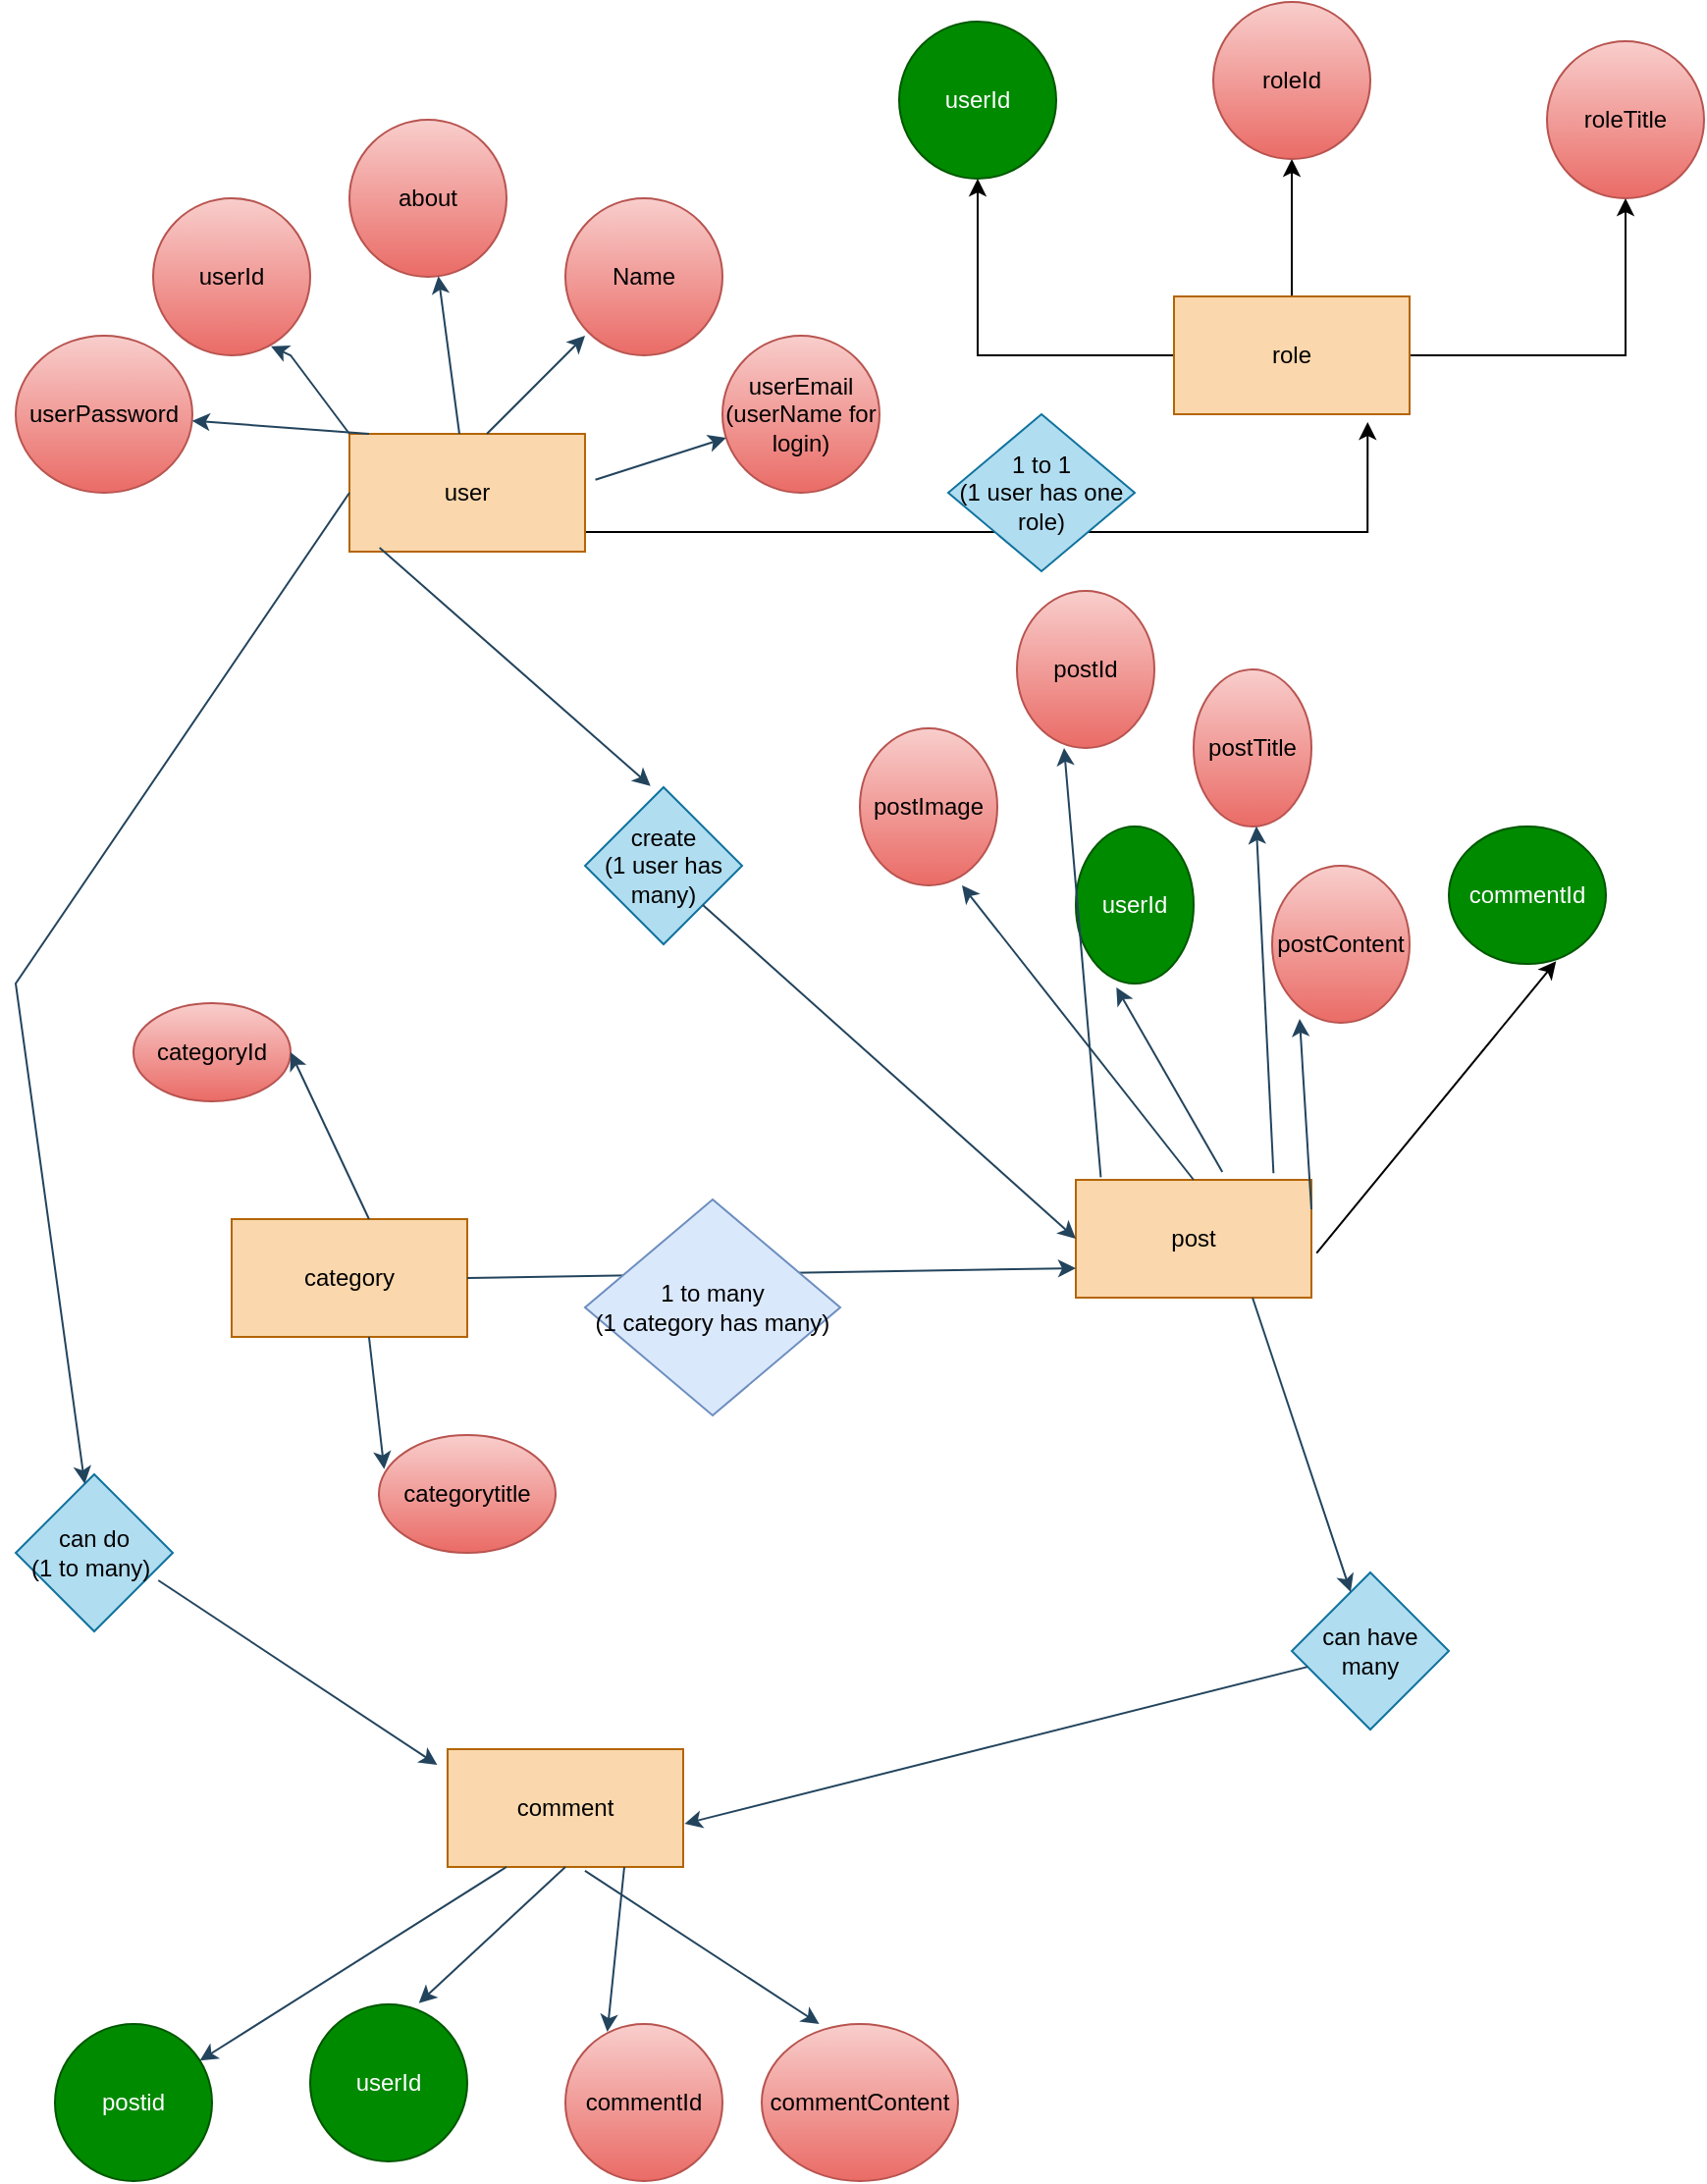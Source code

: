 <mxfile version="22.1.5" type="github">
  <diagram name="Page-1" id="lunTjhBo2XNUW96AfH5e">
    <mxGraphModel dx="794" dy="1554" grid="1" gridSize="10" guides="1" tooltips="1" connect="1" arrows="1" fold="1" page="1" pageScale="1" pageWidth="850" pageHeight="1100" math="0" shadow="0">
      <root>
        <mxCell id="0" />
        <mxCell id="1" parent="0" />
        <mxCell id="pUjE_sgsByX1yygRpAxe-14" style="edgeStyle=orthogonalEdgeStyle;rounded=0;orthogonalLoop=1;jettySize=auto;html=1;entryX=0.822;entryY=1.067;entryDx=0;entryDy=0;entryPerimeter=0;" edge="1" parent="1" source="tinJQ0OD1YB2o_1JhMgv-1" target="pUjE_sgsByX1yygRpAxe-5">
          <mxGeometry relative="1" as="geometry">
            <mxPoint x="760" y="220" as="targetPoint" />
            <Array as="points">
              <mxPoint x="709" y="210" />
            </Array>
          </mxGeometry>
        </mxCell>
        <mxCell id="tinJQ0OD1YB2o_1JhMgv-1" value="user" style="rounded=0;whiteSpace=wrap;html=1;fillColor=#fad7ac;strokeColor=#b46504;labelBackgroundColor=none;" parent="1" vertex="1">
          <mxGeometry x="190" y="160" width="120" height="60" as="geometry" />
        </mxCell>
        <mxCell id="tinJQ0OD1YB2o_1JhMgv-2" value="userId" style="ellipse;whiteSpace=wrap;html=1;labelBackgroundColor=none;fillColor=#f8cecc;strokeColor=#b85450;gradientColor=#ea6b66;" parent="1" vertex="1">
          <mxGeometry x="90" y="40" width="80" height="80" as="geometry" />
        </mxCell>
        <mxCell id="tinJQ0OD1YB2o_1JhMgv-3" value="Name" style="ellipse;whiteSpace=wrap;html=1;labelBackgroundColor=none;fillColor=#f8cecc;strokeColor=#b85450;gradientColor=#ea6b66;" parent="1" vertex="1">
          <mxGeometry x="300" y="40" width="80" height="80" as="geometry" />
        </mxCell>
        <mxCell id="tinJQ0OD1YB2o_1JhMgv-4" value="userPassword" style="ellipse;whiteSpace=wrap;html=1;labelBackgroundColor=none;fillColor=#f8cecc;strokeColor=#b85450;gradientColor=#ea6b66;" parent="1" vertex="1">
          <mxGeometry x="20" y="110" width="90" height="80" as="geometry" />
        </mxCell>
        <mxCell id="tinJQ0OD1YB2o_1JhMgv-7" value="about" style="ellipse;whiteSpace=wrap;html=1;labelBackgroundColor=none;fillColor=#f8cecc;strokeColor=#b85450;gradientColor=#ea6b66;" parent="1" vertex="1">
          <mxGeometry x="190" width="80" height="80" as="geometry" />
        </mxCell>
        <mxCell id="tinJQ0OD1YB2o_1JhMgv-8" value="userEmail&lt;br&gt;(userName for login)" style="ellipse;whiteSpace=wrap;html=1;labelBackgroundColor=none;fillColor=#f8cecc;strokeColor=#b85450;gradientColor=#ea6b66;" parent="1" vertex="1">
          <mxGeometry x="380" y="110" width="80" height="80" as="geometry" />
        </mxCell>
        <mxCell id="tinJQ0OD1YB2o_1JhMgv-10" value="" style="endArrow=classic;html=1;rounded=0;labelBackgroundColor=none;strokeColor=#23445D;fontColor=default;" parent="1" edge="1">
          <mxGeometry width="50" height="50" relative="1" as="geometry">
            <mxPoint x="260" y="160" as="sourcePoint" />
            <mxPoint x="310" y="110" as="targetPoint" />
          </mxGeometry>
        </mxCell>
        <mxCell id="tinJQ0OD1YB2o_1JhMgv-11" value="" style="endArrow=classic;html=1;rounded=0;exitX=1.044;exitY=0.389;exitDx=0;exitDy=0;exitPerimeter=0;labelBackgroundColor=none;strokeColor=#23445D;fontColor=default;" parent="1" source="tinJQ0OD1YB2o_1JhMgv-1" target="tinJQ0OD1YB2o_1JhMgv-8" edge="1">
          <mxGeometry width="50" height="50" relative="1" as="geometry">
            <mxPoint x="310" y="210" as="sourcePoint" />
            <mxPoint x="360" y="160" as="targetPoint" />
          </mxGeometry>
        </mxCell>
        <mxCell id="tinJQ0OD1YB2o_1JhMgv-12" value="" style="endArrow=classic;html=1;rounded=0;labelBackgroundColor=none;strokeColor=#23445D;fontColor=default;" parent="1" target="tinJQ0OD1YB2o_1JhMgv-4" edge="1">
          <mxGeometry width="50" height="50" relative="1" as="geometry">
            <mxPoint x="200" y="160" as="sourcePoint" />
            <mxPoint x="250" y="110" as="targetPoint" />
          </mxGeometry>
        </mxCell>
        <mxCell id="tinJQ0OD1YB2o_1JhMgv-13" value="" style="endArrow=classic;html=1;rounded=0;labelBackgroundColor=none;strokeColor=#23445D;fontColor=default;" parent="1" source="tinJQ0OD1YB2o_1JhMgv-1" target="tinJQ0OD1YB2o_1JhMgv-7" edge="1">
          <mxGeometry width="50" height="50" relative="1" as="geometry">
            <mxPoint x="250" y="270" as="sourcePoint" />
            <mxPoint x="250" y="290.711" as="targetPoint" />
          </mxGeometry>
        </mxCell>
        <mxCell id="tinJQ0OD1YB2o_1JhMgv-15" value="" style="endArrow=classic;html=1;rounded=0;entryX=0.75;entryY=0.942;entryDx=0;entryDy=0;entryPerimeter=0;labelBackgroundColor=none;strokeColor=#23445D;fontColor=default;" parent="1" target="tinJQ0OD1YB2o_1JhMgv-2" edge="1">
          <mxGeometry width="50" height="50" relative="1" as="geometry">
            <mxPoint x="190" y="160" as="sourcePoint" />
            <mxPoint x="170" y="90" as="targetPoint" />
            <Array as="points">
              <mxPoint x="160" y="120" />
            </Array>
          </mxGeometry>
        </mxCell>
        <mxCell id="tinJQ0OD1YB2o_1JhMgv-16" value="post" style="rounded=0;whiteSpace=wrap;html=1;fillColor=#fad7ac;strokeColor=#b46504;labelBackgroundColor=none;" parent="1" vertex="1">
          <mxGeometry x="560" y="540" width="120" height="60" as="geometry" />
        </mxCell>
        <mxCell id="tinJQ0OD1YB2o_1JhMgv-17" value="postId" style="ellipse;whiteSpace=wrap;html=1;labelBackgroundColor=none;fillColor=#f8cecc;strokeColor=#b85450;gradientColor=#ea6b66;" parent="1" vertex="1">
          <mxGeometry x="530" y="240" width="70" height="80" as="geometry" />
        </mxCell>
        <mxCell id="tinJQ0OD1YB2o_1JhMgv-18" value="postImage" style="ellipse;whiteSpace=wrap;html=1;labelBackgroundColor=none;fillColor=#f8cecc;strokeColor=#b85450;gradientColor=#ea6b66;" parent="1" vertex="1">
          <mxGeometry x="450" y="310" width="70" height="80" as="geometry" />
        </mxCell>
        <mxCell id="tinJQ0OD1YB2o_1JhMgv-20" value="userId" style="ellipse;whiteSpace=wrap;html=1;labelBackgroundColor=none;fillColor=#008a00;strokeColor=#005700;fontColor=#ffffff;" parent="1" vertex="1">
          <mxGeometry x="560" y="360" width="60" height="80" as="geometry" />
        </mxCell>
        <mxCell id="tinJQ0OD1YB2o_1JhMgv-21" value="postTitle" style="ellipse;whiteSpace=wrap;html=1;labelBackgroundColor=none;fillColor=#f8cecc;strokeColor=#b85450;gradientColor=#ea6b66;" parent="1" vertex="1">
          <mxGeometry x="620" y="280" width="60" height="80" as="geometry" />
        </mxCell>
        <mxCell id="tinJQ0OD1YB2o_1JhMgv-22" value="postContent" style="ellipse;whiteSpace=wrap;html=1;labelBackgroundColor=none;fillColor=#f8cecc;strokeColor=#b85450;gradientColor=#ea6b66;" parent="1" vertex="1">
          <mxGeometry x="660" y="380" width="70" height="80" as="geometry" />
        </mxCell>
        <mxCell id="tinJQ0OD1YB2o_1JhMgv-24" value="" style="endArrow=classic;html=1;rounded=0;exitX=0.106;exitY=-0.022;exitDx=0;exitDy=0;exitPerimeter=0;entryX=0.343;entryY=1;entryDx=0;entryDy=0;entryPerimeter=0;labelBackgroundColor=none;strokeColor=#23445D;fontColor=default;" parent="1" source="tinJQ0OD1YB2o_1JhMgv-16" target="tinJQ0OD1YB2o_1JhMgv-17" edge="1">
          <mxGeometry width="50" height="50" relative="1" as="geometry">
            <mxPoint x="380" y="480" as="sourcePoint" />
            <mxPoint x="430" y="430" as="targetPoint" />
          </mxGeometry>
        </mxCell>
        <mxCell id="tinJQ0OD1YB2o_1JhMgv-25" value="" style="endArrow=classic;html=1;rounded=0;entryX=0.344;entryY=1.025;entryDx=0;entryDy=0;entryPerimeter=0;exitX=0.622;exitY=-0.067;exitDx=0;exitDy=0;exitPerimeter=0;labelBackgroundColor=none;strokeColor=#23445D;fontColor=default;" parent="1" source="tinJQ0OD1YB2o_1JhMgv-16" target="tinJQ0OD1YB2o_1JhMgv-20" edge="1">
          <mxGeometry width="50" height="50" relative="1" as="geometry">
            <mxPoint x="420" y="400" as="sourcePoint" />
            <mxPoint x="470" y="350" as="targetPoint" />
          </mxGeometry>
        </mxCell>
        <mxCell id="tinJQ0OD1YB2o_1JhMgv-26" value="" style="endArrow=classic;html=1;rounded=0;exitX=0.839;exitY=-0.056;exitDx=0;exitDy=0;exitPerimeter=0;labelBackgroundColor=none;strokeColor=#23445D;fontColor=default;" parent="1" source="tinJQ0OD1YB2o_1JhMgv-16" target="tinJQ0OD1YB2o_1JhMgv-21" edge="1">
          <mxGeometry width="50" height="50" relative="1" as="geometry">
            <mxPoint x="480" y="410" as="sourcePoint" />
            <mxPoint x="530" y="360" as="targetPoint" />
          </mxGeometry>
        </mxCell>
        <mxCell id="tinJQ0OD1YB2o_1JhMgv-27" value="" style="endArrow=classic;html=1;rounded=0;entryX=0.743;entryY=1;entryDx=0;entryDy=0;entryPerimeter=0;exitX=0.5;exitY=0;exitDx=0;exitDy=0;labelBackgroundColor=none;strokeColor=#23445D;fontColor=default;" parent="1" source="tinJQ0OD1YB2o_1JhMgv-16" target="tinJQ0OD1YB2o_1JhMgv-18" edge="1">
          <mxGeometry width="50" height="50" relative="1" as="geometry">
            <mxPoint x="240" y="430" as="sourcePoint" />
            <mxPoint x="290" y="380" as="targetPoint" />
          </mxGeometry>
        </mxCell>
        <mxCell id="tinJQ0OD1YB2o_1JhMgv-28" value="" style="endArrow=classic;html=1;rounded=0;exitX=1;exitY=0.25;exitDx=0;exitDy=0;entryX=0.2;entryY=0.975;entryDx=0;entryDy=0;entryPerimeter=0;labelBackgroundColor=none;strokeColor=#23445D;fontColor=default;" parent="1" source="tinJQ0OD1YB2o_1JhMgv-16" target="tinJQ0OD1YB2o_1JhMgv-22" edge="1">
          <mxGeometry width="50" height="50" relative="1" as="geometry">
            <mxPoint x="590" y="420" as="sourcePoint" />
            <mxPoint x="640" y="370" as="targetPoint" />
          </mxGeometry>
        </mxCell>
        <mxCell id="tinJQ0OD1YB2o_1JhMgv-29" value="create&lt;br&gt;(1 user has many)" style="rhombus;whiteSpace=wrap;html=1;labelBackgroundColor=none;fillColor=#b1ddf0;strokeColor=#10739e;" parent="1" vertex="1">
          <mxGeometry x="310" y="340" width="80" height="80" as="geometry" />
        </mxCell>
        <mxCell id="tinJQ0OD1YB2o_1JhMgv-30" value="" style="endArrow=classic;html=1;rounded=0;entryX=0.417;entryY=-0.008;entryDx=0;entryDy=0;entryPerimeter=0;labelBackgroundColor=none;strokeColor=#23445D;fontColor=default;exitX=0.128;exitY=0.967;exitDx=0;exitDy=0;exitPerimeter=0;" parent="1" source="tinJQ0OD1YB2o_1JhMgv-1" target="tinJQ0OD1YB2o_1JhMgv-29" edge="1">
          <mxGeometry width="50" height="50" relative="1" as="geometry">
            <mxPoint x="250" y="260" as="sourcePoint" />
            <mxPoint x="180" y="290" as="targetPoint" />
            <Array as="points" />
          </mxGeometry>
        </mxCell>
        <mxCell id="tinJQ0OD1YB2o_1JhMgv-32" value="" style="endArrow=classic;html=1;rounded=0;exitX=1;exitY=1;exitDx=0;exitDy=0;entryX=0;entryY=0.5;entryDx=0;entryDy=0;labelBackgroundColor=none;strokeColor=#23445D;fontColor=default;" parent="1" source="tinJQ0OD1YB2o_1JhMgv-29" target="tinJQ0OD1YB2o_1JhMgv-16" edge="1">
          <mxGeometry width="50" height="50" relative="1" as="geometry">
            <mxPoint x="425" y="500" as="sourcePoint" />
            <mxPoint x="250" y="430" as="targetPoint" />
          </mxGeometry>
        </mxCell>
        <mxCell id="tinJQ0OD1YB2o_1JhMgv-41" value="comment" style="rounded=0;whiteSpace=wrap;html=1;strokeColor=#b46504;fillColor=#fad7ac;" parent="1" vertex="1">
          <mxGeometry x="240" y="830" width="120" height="60" as="geometry" />
        </mxCell>
        <mxCell id="tinJQ0OD1YB2o_1JhMgv-42" value="userId" style="ellipse;whiteSpace=wrap;html=1;strokeColor=#005700;fillColor=#008a00;fontColor=#ffffff;" parent="1" vertex="1">
          <mxGeometry x="170" y="960" width="80" height="80" as="geometry" />
        </mxCell>
        <mxCell id="tinJQ0OD1YB2o_1JhMgv-43" value="commentId" style="ellipse;whiteSpace=wrap;html=1;strokeColor=#b85450;fillColor=#f8cecc;gradientColor=#ea6b66;" parent="1" vertex="1">
          <mxGeometry x="300" y="970" width="80" height="80" as="geometry" />
        </mxCell>
        <mxCell id="tinJQ0OD1YB2o_1JhMgv-44" value="postid" style="ellipse;whiteSpace=wrap;html=1;strokeColor=#005700;fillColor=#008a00;fontColor=#ffffff;" parent="1" vertex="1">
          <mxGeometry x="40" y="970" width="80" height="80" as="geometry" />
        </mxCell>
        <mxCell id="tinJQ0OD1YB2o_1JhMgv-45" value="commentContent" style="ellipse;whiteSpace=wrap;html=1;strokeColor=#b85450;fillColor=#f8cecc;gradientColor=#ea6b66;" parent="1" vertex="1">
          <mxGeometry x="400" y="970" width="100" height="80" as="geometry" />
        </mxCell>
        <mxCell id="tinJQ0OD1YB2o_1JhMgv-46" value="" style="endArrow=classic;html=1;rounded=0;strokeColor=#23445D;entryX=0.267;entryY=0.05;entryDx=0;entryDy=0;entryPerimeter=0;exitX=0.75;exitY=1;exitDx=0;exitDy=0;" parent="1" source="tinJQ0OD1YB2o_1JhMgv-41" target="tinJQ0OD1YB2o_1JhMgv-43" edge="1">
          <mxGeometry width="50" height="50" relative="1" as="geometry">
            <mxPoint x="340" y="800" as="sourcePoint" />
            <mxPoint x="390" y="750" as="targetPoint" />
          </mxGeometry>
        </mxCell>
        <mxCell id="tinJQ0OD1YB2o_1JhMgv-48" value="" style="endArrow=classic;html=1;rounded=0;strokeColor=#23445D;exitX=0.5;exitY=1;exitDx=0;exitDy=0;entryX=0.692;entryY=-0.008;entryDx=0;entryDy=0;entryPerimeter=0;" parent="1" source="tinJQ0OD1YB2o_1JhMgv-41" target="tinJQ0OD1YB2o_1JhMgv-42" edge="1">
          <mxGeometry width="50" height="50" relative="1" as="geometry">
            <mxPoint x="340" y="800" as="sourcePoint" />
            <mxPoint x="390" y="750" as="targetPoint" />
          </mxGeometry>
        </mxCell>
        <mxCell id="tinJQ0OD1YB2o_1JhMgv-49" value="" style="endArrow=classic;html=1;rounded=0;strokeColor=#23445D;exitX=0.583;exitY=1.033;exitDx=0;exitDy=0;exitPerimeter=0;entryX=0.293;entryY=0;entryDx=0;entryDy=0;entryPerimeter=0;" parent="1" source="tinJQ0OD1YB2o_1JhMgv-41" target="tinJQ0OD1YB2o_1JhMgv-45" edge="1">
          <mxGeometry width="50" height="50" relative="1" as="geometry">
            <mxPoint x="340" y="800" as="sourcePoint" />
            <mxPoint x="390" y="750" as="targetPoint" />
          </mxGeometry>
        </mxCell>
        <mxCell id="tinJQ0OD1YB2o_1JhMgv-50" value="" style="endArrow=classic;html=1;rounded=0;strokeColor=#23445D;exitX=0.25;exitY=1;exitDx=0;exitDy=0;" parent="1" source="tinJQ0OD1YB2o_1JhMgv-41" target="tinJQ0OD1YB2o_1JhMgv-44" edge="1">
          <mxGeometry width="50" height="50" relative="1" as="geometry">
            <mxPoint x="340" y="800" as="sourcePoint" />
            <mxPoint x="390" y="750" as="targetPoint" />
          </mxGeometry>
        </mxCell>
        <mxCell id="tinJQ0OD1YB2o_1JhMgv-51" value="can do&lt;br&gt;(1 to many)&amp;nbsp;" style="rhombus;whiteSpace=wrap;html=1;strokeColor=#10739e;fillColor=#b1ddf0;" parent="1" vertex="1">
          <mxGeometry x="20" y="690" width="80" height="80" as="geometry" />
        </mxCell>
        <mxCell id="tinJQ0OD1YB2o_1JhMgv-52" value="can have&lt;br&gt;many" style="rhombus;whiteSpace=wrap;html=1;strokeColor=#10739e;fillColor=#b1ddf0;" parent="1" vertex="1">
          <mxGeometry x="670" y="740" width="80" height="80" as="geometry" />
        </mxCell>
        <mxCell id="tinJQ0OD1YB2o_1JhMgv-53" value="" style="endArrow=classic;html=1;rounded=0;strokeColor=#23445D;exitX=0.75;exitY=1;exitDx=0;exitDy=0;" parent="1" source="tinJQ0OD1YB2o_1JhMgv-16" target="tinJQ0OD1YB2o_1JhMgv-52" edge="1">
          <mxGeometry width="50" height="50" relative="1" as="geometry">
            <mxPoint x="550" y="620" as="sourcePoint" />
            <mxPoint x="600" y="570" as="targetPoint" />
          </mxGeometry>
        </mxCell>
        <mxCell id="tinJQ0OD1YB2o_1JhMgv-54" value="" style="endArrow=classic;html=1;rounded=0;strokeColor=#23445D;entryX=1.006;entryY=0.633;entryDx=0;entryDy=0;entryPerimeter=0;" parent="1" source="tinJQ0OD1YB2o_1JhMgv-52" target="tinJQ0OD1YB2o_1JhMgv-41" edge="1">
          <mxGeometry width="50" height="50" relative="1" as="geometry">
            <mxPoint x="340" y="700" as="sourcePoint" />
            <mxPoint x="390" y="650" as="targetPoint" />
          </mxGeometry>
        </mxCell>
        <mxCell id="tinJQ0OD1YB2o_1JhMgv-55" value="" style="endArrow=classic;html=1;rounded=0;strokeColor=#23445D;exitX=0.908;exitY=0.675;exitDx=0;exitDy=0;exitPerimeter=0;entryX=-0.044;entryY=0.133;entryDx=0;entryDy=0;entryPerimeter=0;" parent="1" source="tinJQ0OD1YB2o_1JhMgv-51" target="tinJQ0OD1YB2o_1JhMgv-41" edge="1">
          <mxGeometry width="50" height="50" relative="1" as="geometry">
            <mxPoint x="170" y="650" as="sourcePoint" />
            <mxPoint x="220" y="600" as="targetPoint" />
          </mxGeometry>
        </mxCell>
        <mxCell id="tinJQ0OD1YB2o_1JhMgv-56" value="" style="endArrow=classic;html=1;rounded=0;strokeColor=#23445D;exitX=0;exitY=0.5;exitDx=0;exitDy=0;" parent="1" source="tinJQ0OD1YB2o_1JhMgv-1" target="tinJQ0OD1YB2o_1JhMgv-51" edge="1">
          <mxGeometry width="50" height="50" relative="1" as="geometry">
            <mxPoint x="20" y="220" as="sourcePoint" />
            <mxPoint x="390" y="650" as="targetPoint" />
            <Array as="points">
              <mxPoint x="20" y="440" />
            </Array>
          </mxGeometry>
        </mxCell>
        <mxCell id="tinJQ0OD1YB2o_1JhMgv-62" value="category" style="rounded=0;whiteSpace=wrap;html=1;strokeColor=#b46504;fillColor=#fad7ac;" parent="1" vertex="1">
          <mxGeometry x="130" y="560" width="120" height="60" as="geometry" />
        </mxCell>
        <mxCell id="tinJQ0OD1YB2o_1JhMgv-63" value="categoryId" style="ellipse;whiteSpace=wrap;html=1;strokeColor=#b85450;fillColor=#f8cecc;gradientColor=#ea6b66;" parent="1" vertex="1">
          <mxGeometry x="80" y="450" width="80" height="50" as="geometry" />
        </mxCell>
        <mxCell id="tinJQ0OD1YB2o_1JhMgv-64" value="categorytitle" style="ellipse;whiteSpace=wrap;html=1;strokeColor=#b85450;fillColor=#f8cecc;gradientColor=#ea6b66;" parent="1" vertex="1">
          <mxGeometry x="205" y="670" width="90" height="60" as="geometry" />
        </mxCell>
        <mxCell id="tinJQ0OD1YB2o_1JhMgv-65" value="" style="endArrow=classic;html=1;rounded=0;strokeColor=#23445D;exitX=0.583;exitY=0;exitDx=0;exitDy=0;exitPerimeter=0;entryX=1;entryY=0.5;entryDx=0;entryDy=0;" parent="1" source="tinJQ0OD1YB2o_1JhMgv-62" target="tinJQ0OD1YB2o_1JhMgv-63" edge="1">
          <mxGeometry width="50" height="50" relative="1" as="geometry">
            <mxPoint x="180" y="550" as="sourcePoint" />
            <mxPoint x="170" y="480" as="targetPoint" />
          </mxGeometry>
        </mxCell>
        <mxCell id="tinJQ0OD1YB2o_1JhMgv-66" value="" style="endArrow=classic;html=1;rounded=0;strokeColor=#23445D;entryX=0.03;entryY=0.289;entryDx=0;entryDy=0;exitX=0.583;exitY=1;exitDx=0;exitDy=0;exitPerimeter=0;entryPerimeter=0;" parent="1" source="tinJQ0OD1YB2o_1JhMgv-62" target="tinJQ0OD1YB2o_1JhMgv-64" edge="1">
          <mxGeometry width="50" height="50" relative="1" as="geometry">
            <mxPoint x="280" y="660" as="sourcePoint" />
            <mxPoint x="330" y="610" as="targetPoint" />
          </mxGeometry>
        </mxCell>
        <mxCell id="tinJQ0OD1YB2o_1JhMgv-67" value="" style="endArrow=classic;html=1;rounded=0;strokeColor=#23445D;exitX=1;exitY=0.5;exitDx=0;exitDy=0;entryX=0;entryY=0.75;entryDx=0;entryDy=0;" parent="1" source="tinJQ0OD1YB2o_1JhMgv-62" target="tinJQ0OD1YB2o_1JhMgv-16" edge="1">
          <mxGeometry width="50" height="50" relative="1" as="geometry">
            <mxPoint x="340" y="540" as="sourcePoint" />
            <mxPoint x="390" y="490" as="targetPoint" />
          </mxGeometry>
        </mxCell>
        <mxCell id="tinJQ0OD1YB2o_1JhMgv-68" value="1 to many&lt;br&gt;(1 category has many)" style="rhombus;whiteSpace=wrap;html=1;strokeColor=#6c8ebf;fillColor=#dae8fc;" parent="1" vertex="1">
          <mxGeometry x="310" y="550" width="130" height="110" as="geometry" />
        </mxCell>
        <mxCell id="tinJQ0OD1YB2o_1JhMgv-69" value="1" style="text;html=1;align=center;verticalAlign=middle;resizable=0;points=[];autosize=1;strokeColor=none;fillColor=none;fontColor=#FFFFFF;" parent="1" vertex="1">
          <mxGeometry x="275" y="558" width="30" height="30" as="geometry" />
        </mxCell>
        <mxCell id="tinJQ0OD1YB2o_1JhMgv-70" value="man" style="text;html=1;align=center;verticalAlign=middle;resizable=0;points=[];autosize=1;strokeColor=none;fillColor=none;fontColor=#FFFFFF;" parent="1" vertex="1">
          <mxGeometry x="445" y="558" width="50" height="30" as="geometry" />
        </mxCell>
        <mxCell id="pUjE_sgsByX1yygRpAxe-3" value="commentId" style="ellipse;whiteSpace=wrap;html=1;strokeColor=#005700;fillColor=#008a00;fontColor=#ffffff;" vertex="1" parent="1">
          <mxGeometry x="750" y="360" width="80" height="70" as="geometry" />
        </mxCell>
        <mxCell id="pUjE_sgsByX1yygRpAxe-4" value="" style="endArrow=classic;html=1;rounded=0;exitX=1.022;exitY=0.622;exitDx=0;exitDy=0;exitPerimeter=0;entryX=0.683;entryY=0.981;entryDx=0;entryDy=0;entryPerimeter=0;" edge="1" parent="1" source="tinJQ0OD1YB2o_1JhMgv-16" target="pUjE_sgsByX1yygRpAxe-3">
          <mxGeometry width="50" height="50" relative="1" as="geometry">
            <mxPoint x="760" y="490" as="sourcePoint" />
            <mxPoint x="810" y="440" as="targetPoint" />
          </mxGeometry>
        </mxCell>
        <mxCell id="pUjE_sgsByX1yygRpAxe-7" value="" style="edgeStyle=orthogonalEdgeStyle;rounded=0;orthogonalLoop=1;jettySize=auto;html=1;" edge="1" parent="1" source="pUjE_sgsByX1yygRpAxe-5" target="pUjE_sgsByX1yygRpAxe-6">
          <mxGeometry relative="1" as="geometry" />
        </mxCell>
        <mxCell id="pUjE_sgsByX1yygRpAxe-9" value="" style="edgeStyle=orthogonalEdgeStyle;rounded=0;orthogonalLoop=1;jettySize=auto;html=1;" edge="1" parent="1" source="pUjE_sgsByX1yygRpAxe-5" target="pUjE_sgsByX1yygRpAxe-8">
          <mxGeometry relative="1" as="geometry" />
        </mxCell>
        <mxCell id="pUjE_sgsByX1yygRpAxe-11" value="" style="edgeStyle=orthogonalEdgeStyle;rounded=0;orthogonalLoop=1;jettySize=auto;html=1;" edge="1" parent="1" source="pUjE_sgsByX1yygRpAxe-5" target="pUjE_sgsByX1yygRpAxe-10">
          <mxGeometry relative="1" as="geometry" />
        </mxCell>
        <mxCell id="pUjE_sgsByX1yygRpAxe-5" value="role" style="whiteSpace=wrap;html=1;fillColor=#fad7ac;strokeColor=#b46504;" vertex="1" parent="1">
          <mxGeometry x="610" y="90" width="120" height="60" as="geometry" />
        </mxCell>
        <mxCell id="pUjE_sgsByX1yygRpAxe-6" value="roleId" style="ellipse;whiteSpace=wrap;html=1;fillColor=#f8cecc;strokeColor=#b85450;gradientColor=#ea6b66;" vertex="1" parent="1">
          <mxGeometry x="630" y="-60" width="80" height="80" as="geometry" />
        </mxCell>
        <mxCell id="pUjE_sgsByX1yygRpAxe-8" value="roleTitle" style="ellipse;whiteSpace=wrap;html=1;fillColor=#f8cecc;strokeColor=#b85450;gradientColor=#ea6b66;" vertex="1" parent="1">
          <mxGeometry x="800" y="-40" width="80" height="80" as="geometry" />
        </mxCell>
        <mxCell id="pUjE_sgsByX1yygRpAxe-10" value="userId" style="ellipse;whiteSpace=wrap;html=1;fillColor=#008a00;strokeColor=#005700;fontColor=#ffffff;" vertex="1" parent="1">
          <mxGeometry x="470" y="-50" width="80" height="80" as="geometry" />
        </mxCell>
        <mxCell id="pUjE_sgsByX1yygRpAxe-15" value="1 to 1&lt;br&gt;(1 user has one role)" style="rhombus;whiteSpace=wrap;html=1;fillColor=#b1ddf0;strokeColor=#10739e;" vertex="1" parent="1">
          <mxGeometry x="495" y="150" width="95" height="80" as="geometry" />
        </mxCell>
      </root>
    </mxGraphModel>
  </diagram>
</mxfile>
